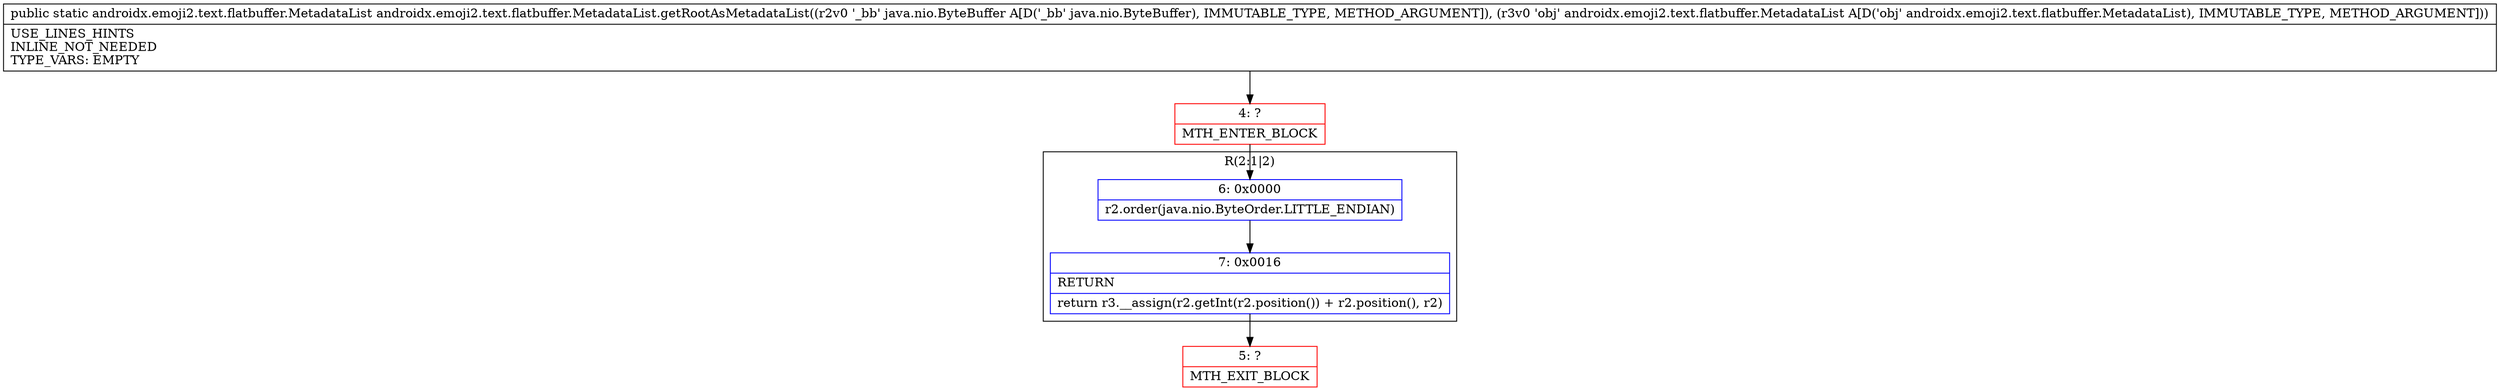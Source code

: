 digraph "CFG forandroidx.emoji2.text.flatbuffer.MetadataList.getRootAsMetadataList(Ljava\/nio\/ByteBuffer;Landroidx\/emoji2\/text\/flatbuffer\/MetadataList;)Landroidx\/emoji2\/text\/flatbuffer\/MetadataList;" {
subgraph cluster_Region_610474513 {
label = "R(2:1|2)";
node [shape=record,color=blue];
Node_6 [shape=record,label="{6\:\ 0x0000|r2.order(java.nio.ByteOrder.LITTLE_ENDIAN)\l}"];
Node_7 [shape=record,label="{7\:\ 0x0016|RETURN\l|return r3.__assign(r2.getInt(r2.position()) + r2.position(), r2)\l}"];
}
Node_4 [shape=record,color=red,label="{4\:\ ?|MTH_ENTER_BLOCK\l}"];
Node_5 [shape=record,color=red,label="{5\:\ ?|MTH_EXIT_BLOCK\l}"];
MethodNode[shape=record,label="{public static androidx.emoji2.text.flatbuffer.MetadataList androidx.emoji2.text.flatbuffer.MetadataList.getRootAsMetadataList((r2v0 '_bb' java.nio.ByteBuffer A[D('_bb' java.nio.ByteBuffer), IMMUTABLE_TYPE, METHOD_ARGUMENT]), (r3v0 'obj' androidx.emoji2.text.flatbuffer.MetadataList A[D('obj' androidx.emoji2.text.flatbuffer.MetadataList), IMMUTABLE_TYPE, METHOD_ARGUMENT]))  | USE_LINES_HINTS\lINLINE_NOT_NEEDED\lTYPE_VARS: EMPTY\l}"];
MethodNode -> Node_4;Node_6 -> Node_7;
Node_7 -> Node_5;
Node_4 -> Node_6;
}

